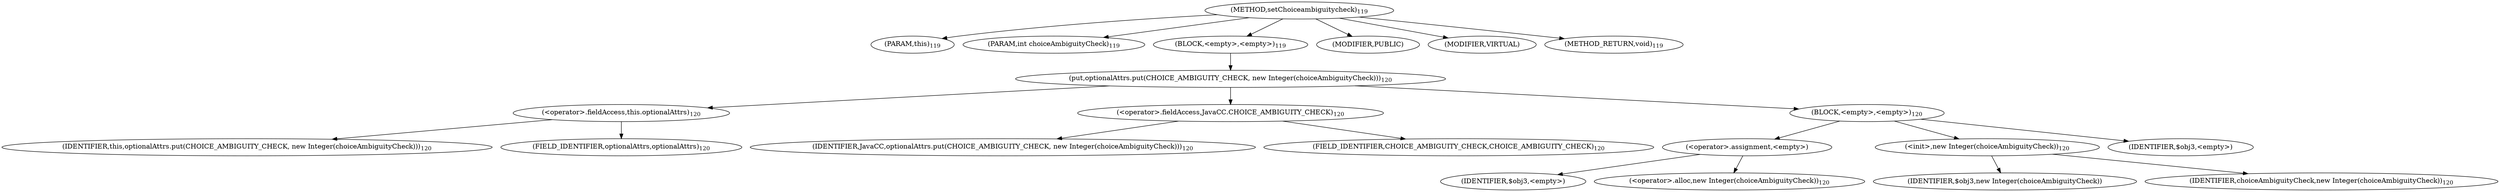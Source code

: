 digraph "setChoiceambiguitycheck" {  
"189" [label = <(METHOD,setChoiceambiguitycheck)<SUB>119</SUB>> ]
"190" [label = <(PARAM,this)<SUB>119</SUB>> ]
"191" [label = <(PARAM,int choiceAmbiguityCheck)<SUB>119</SUB>> ]
"192" [label = <(BLOCK,&lt;empty&gt;,&lt;empty&gt;)<SUB>119</SUB>> ]
"193" [label = <(put,optionalAttrs.put(CHOICE_AMBIGUITY_CHECK, new Integer(choiceAmbiguityCheck)))<SUB>120</SUB>> ]
"194" [label = <(&lt;operator&gt;.fieldAccess,this.optionalAttrs)<SUB>120</SUB>> ]
"195" [label = <(IDENTIFIER,this,optionalAttrs.put(CHOICE_AMBIGUITY_CHECK, new Integer(choiceAmbiguityCheck)))<SUB>120</SUB>> ]
"196" [label = <(FIELD_IDENTIFIER,optionalAttrs,optionalAttrs)<SUB>120</SUB>> ]
"197" [label = <(&lt;operator&gt;.fieldAccess,JavaCC.CHOICE_AMBIGUITY_CHECK)<SUB>120</SUB>> ]
"198" [label = <(IDENTIFIER,JavaCC,optionalAttrs.put(CHOICE_AMBIGUITY_CHECK, new Integer(choiceAmbiguityCheck)))<SUB>120</SUB>> ]
"199" [label = <(FIELD_IDENTIFIER,CHOICE_AMBIGUITY_CHECK,CHOICE_AMBIGUITY_CHECK)<SUB>120</SUB>> ]
"200" [label = <(BLOCK,&lt;empty&gt;,&lt;empty&gt;)<SUB>120</SUB>> ]
"201" [label = <(&lt;operator&gt;.assignment,&lt;empty&gt;)> ]
"202" [label = <(IDENTIFIER,$obj3,&lt;empty&gt;)> ]
"203" [label = <(&lt;operator&gt;.alloc,new Integer(choiceAmbiguityCheck))<SUB>120</SUB>> ]
"204" [label = <(&lt;init&gt;,new Integer(choiceAmbiguityCheck))<SUB>120</SUB>> ]
"205" [label = <(IDENTIFIER,$obj3,new Integer(choiceAmbiguityCheck))> ]
"206" [label = <(IDENTIFIER,choiceAmbiguityCheck,new Integer(choiceAmbiguityCheck))<SUB>120</SUB>> ]
"207" [label = <(IDENTIFIER,$obj3,&lt;empty&gt;)> ]
"208" [label = <(MODIFIER,PUBLIC)> ]
"209" [label = <(MODIFIER,VIRTUAL)> ]
"210" [label = <(METHOD_RETURN,void)<SUB>119</SUB>> ]
  "189" -> "190" 
  "189" -> "191" 
  "189" -> "192" 
  "189" -> "208" 
  "189" -> "209" 
  "189" -> "210" 
  "192" -> "193" 
  "193" -> "194" 
  "193" -> "197" 
  "193" -> "200" 
  "194" -> "195" 
  "194" -> "196" 
  "197" -> "198" 
  "197" -> "199" 
  "200" -> "201" 
  "200" -> "204" 
  "200" -> "207" 
  "201" -> "202" 
  "201" -> "203" 
  "204" -> "205" 
  "204" -> "206" 
}
